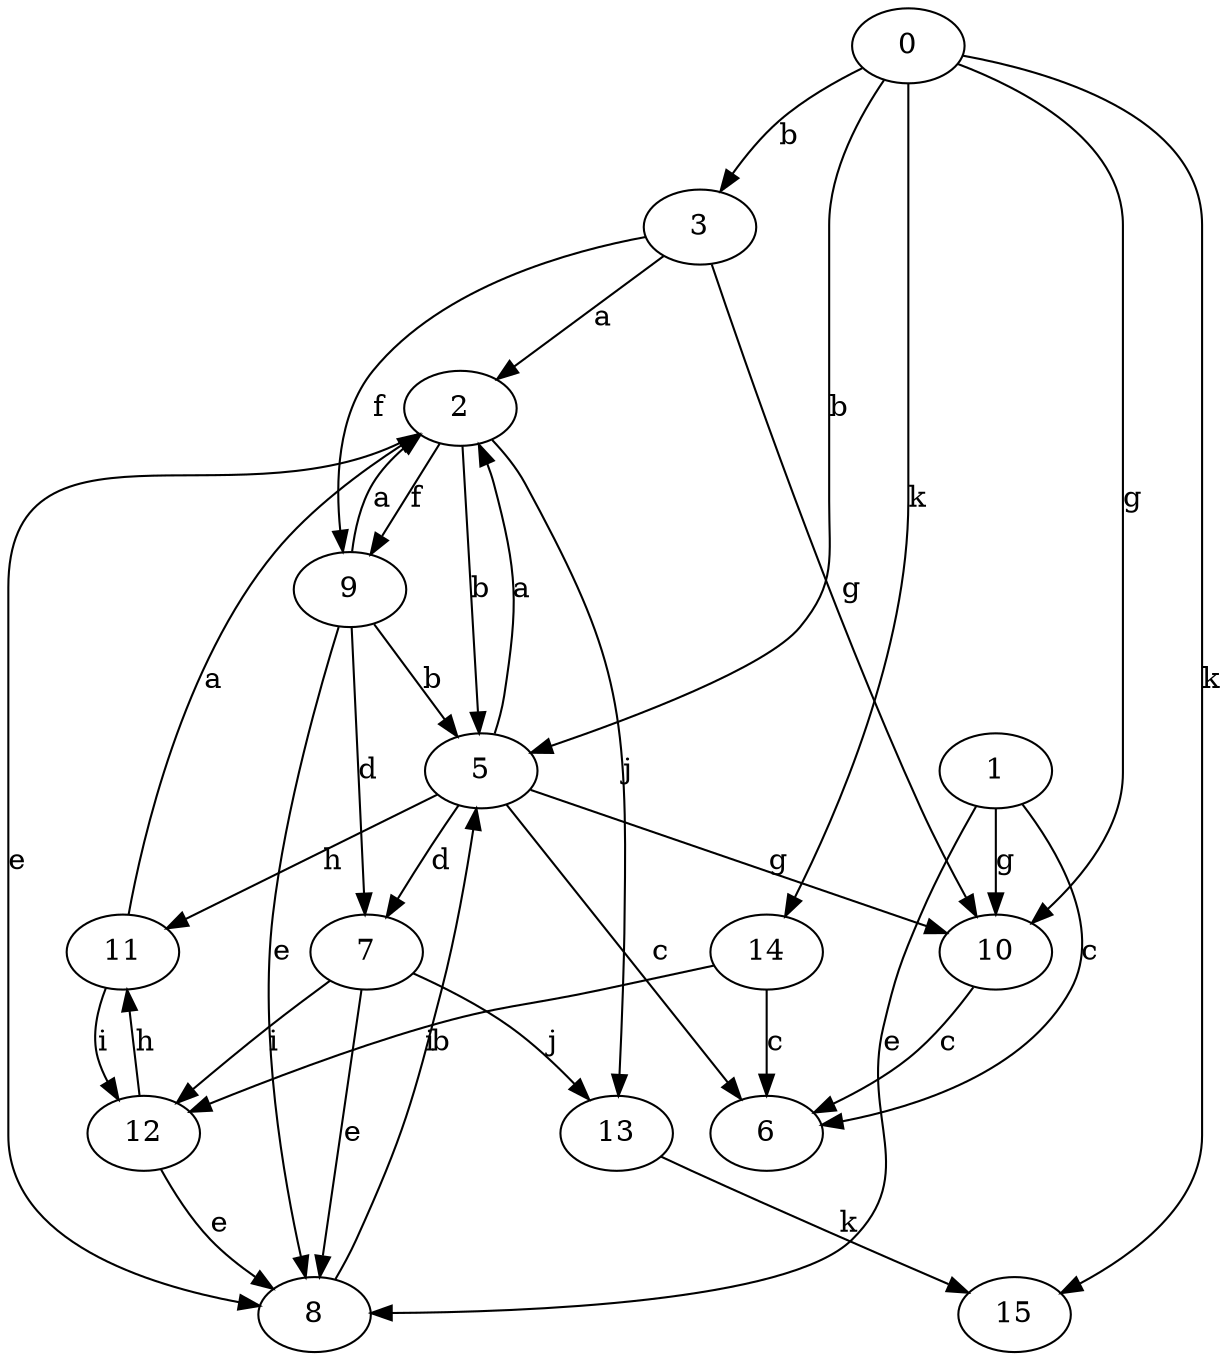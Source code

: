 strict digraph  {
2;
3;
0;
5;
1;
6;
7;
8;
9;
10;
11;
12;
13;
14;
15;
2 -> 5  [label=b];
2 -> 8  [label=e];
2 -> 9  [label=f];
2 -> 13  [label=j];
3 -> 2  [label=a];
3 -> 9  [label=f];
3 -> 10  [label=g];
0 -> 3  [label=b];
0 -> 5  [label=b];
0 -> 10  [label=g];
0 -> 14  [label=k];
0 -> 15  [label=k];
5 -> 2  [label=a];
5 -> 6  [label=c];
5 -> 7  [label=d];
5 -> 10  [label=g];
5 -> 11  [label=h];
1 -> 6  [label=c];
1 -> 8  [label=e];
1 -> 10  [label=g];
7 -> 8  [label=e];
7 -> 12  [label=i];
7 -> 13  [label=j];
8 -> 5  [label=b];
9 -> 2  [label=a];
9 -> 5  [label=b];
9 -> 7  [label=d];
9 -> 8  [label=e];
10 -> 6  [label=c];
11 -> 2  [label=a];
11 -> 12  [label=i];
12 -> 8  [label=e];
12 -> 11  [label=h];
13 -> 15  [label=k];
14 -> 6  [label=c];
14 -> 12  [label=i];
}
